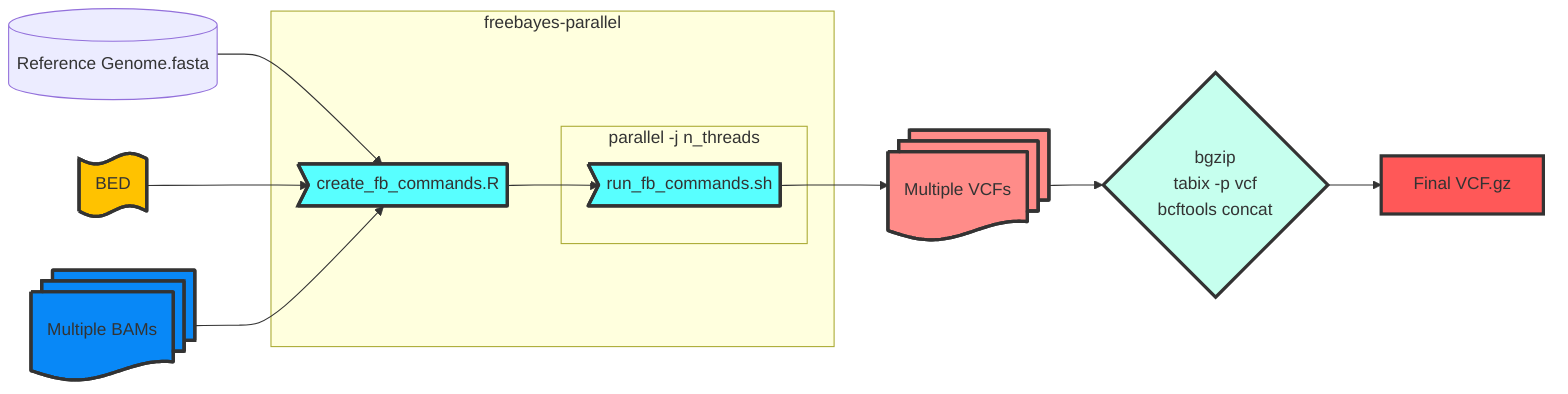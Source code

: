 graph LR;

    bams@{shape: docs, label: "Multiple BAMs"}
    bed@{ shape: paper-tape, label: "BED"}
    vcf@{shape: docs, label: "Multiple VCFs"}

    

    f0[("Reference Genome.fasta")]
    f0 & bed & bams --> f1

    subgraph "freebayes-parallel";
    f1>create_fb_commands.R]
    f1 --> f2
    
        subgraph "parallel -j n_threads"
        f2>run_fb_commands.sh]
        end
    

    end
    f2 --> vcf --> cmd1
    
    cmd1{"bgzip
    tabix -p vcf
    bcftools concat"}

    cmd1 --> f3["Final VCF.gz"]





style f1 fill:#58FFFF,stroke:#333,stroke-width:3px;
style f2 fill:#58FFFF,stroke:#333,stroke-width:3px;
style vcf fill:#FF8C89,stroke:#333,stroke-width:3px;
style cmd1 fill:#c6ffee,stroke:#333,stroke-width:3px;
style f2 fill:#58FFFF,stroke:#333,stroke-width:3px;
style f3 fill:#FF5858,stroke:#333,stroke-width:3px;
style bed fill:#ffc200,stroke:#333,stroke-width:3px;
style bams fill:#0888f7,stroke:#333,stroke-width:3px;